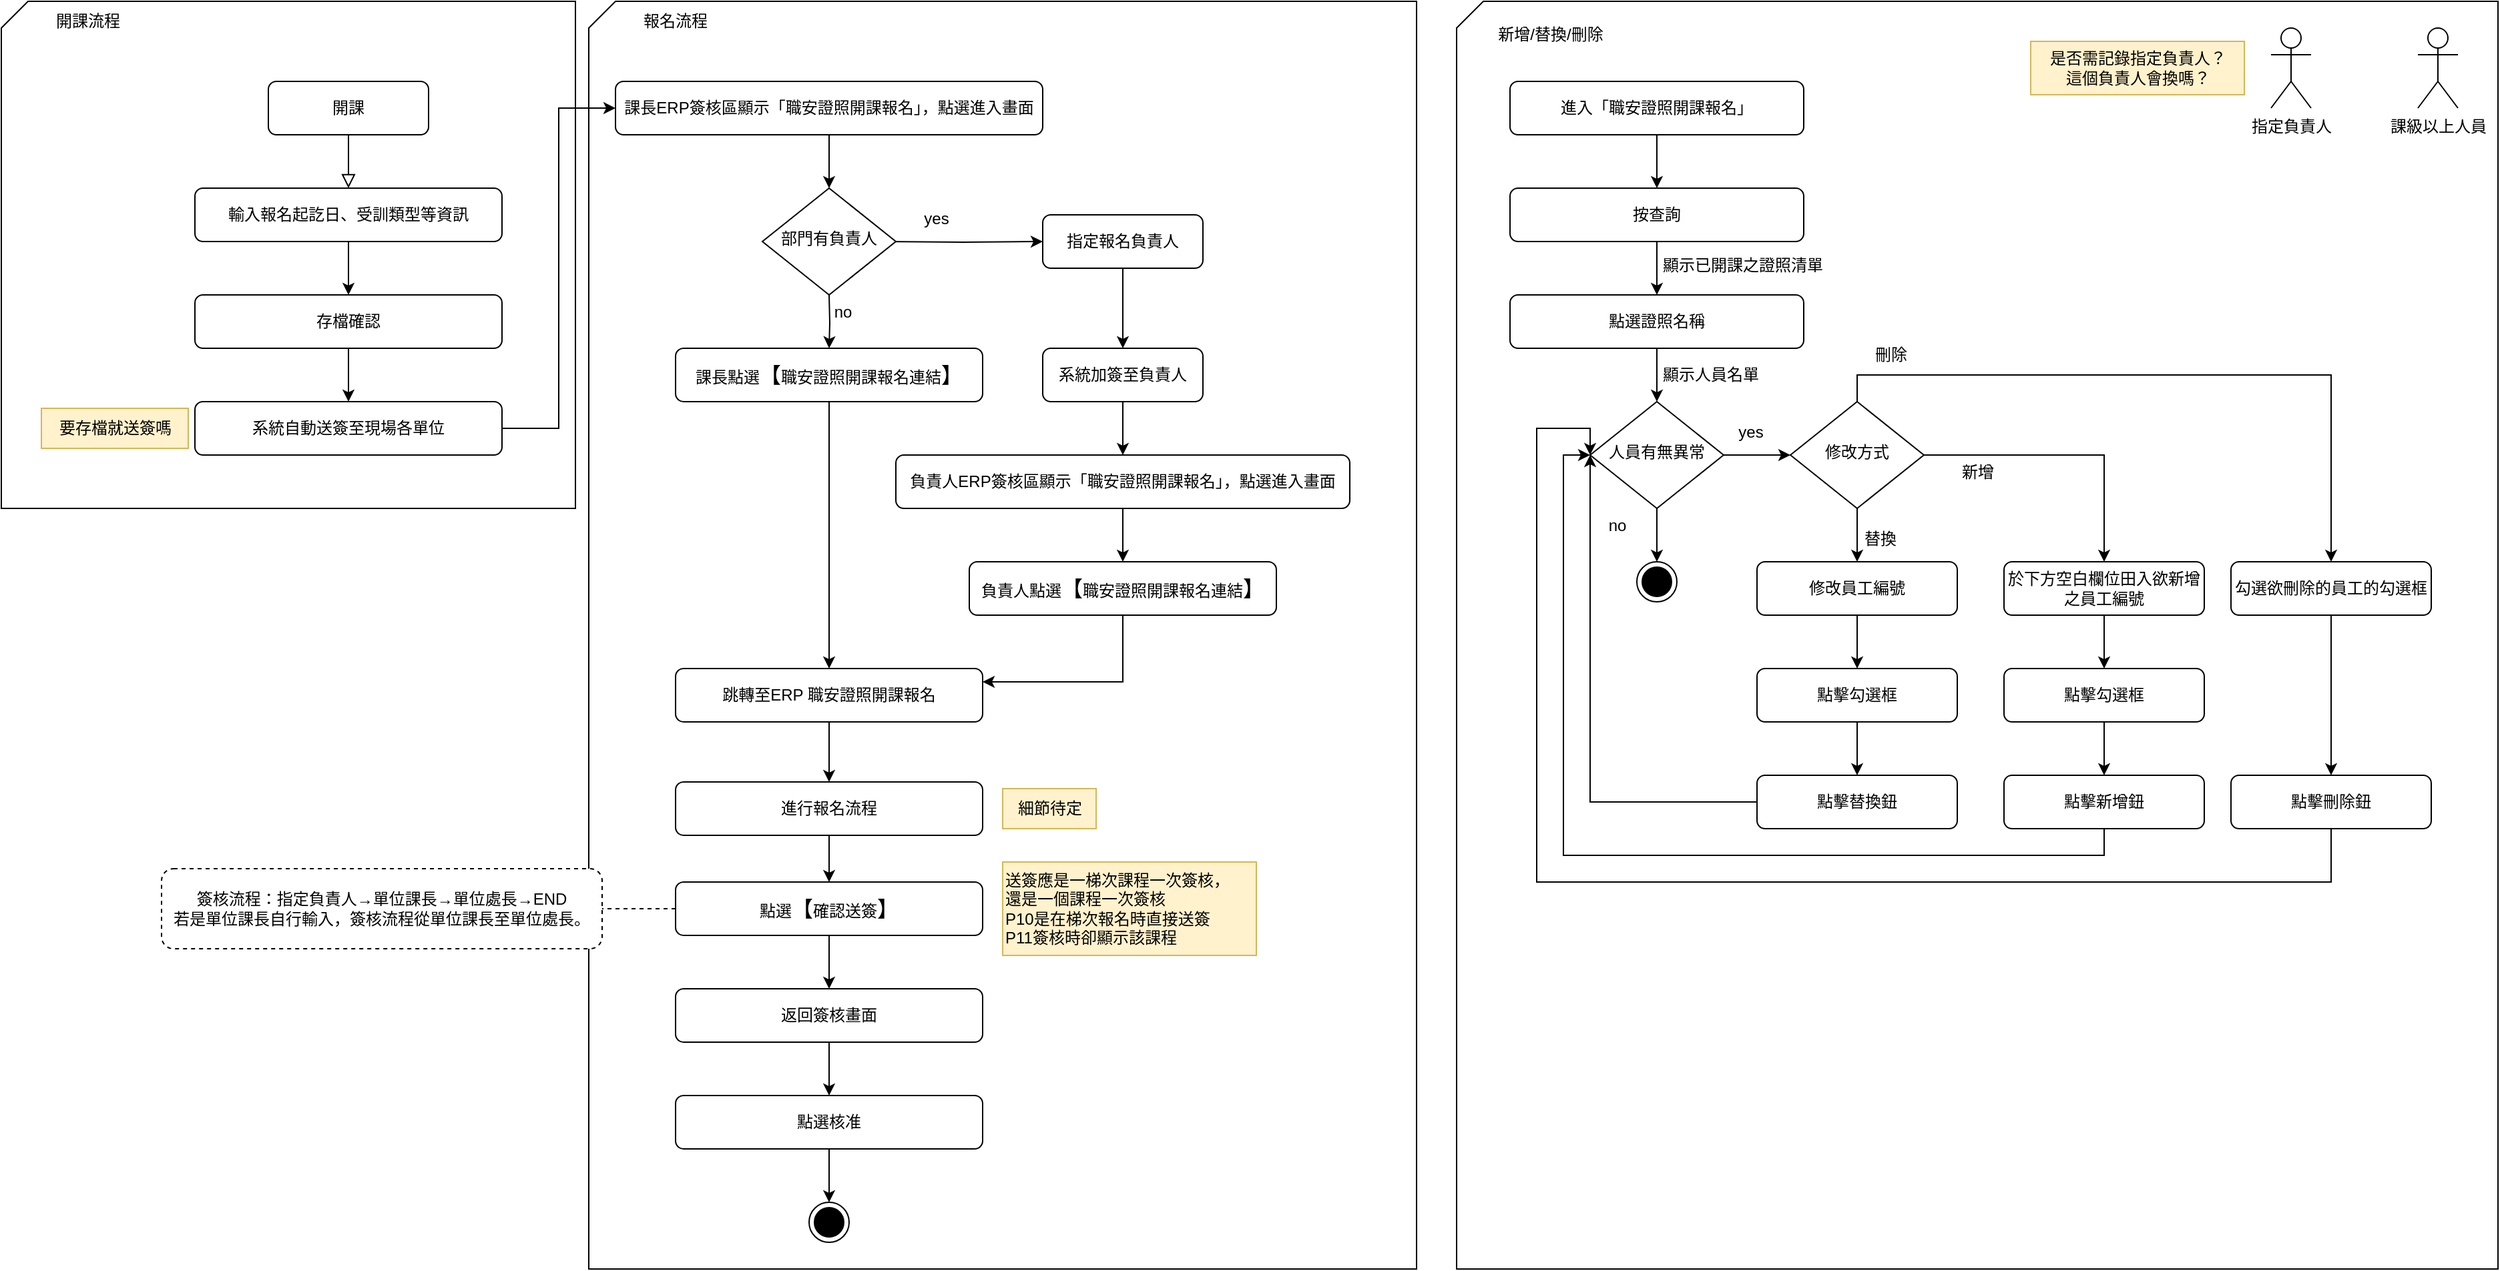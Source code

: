 <mxfile version="24.7.14">
  <diagram id="C5RBs43oDa-KdzZeNtuy" name="Page-1">
    <mxGraphModel dx="1146" dy="1896" grid="1" gridSize="10" guides="1" tooltips="1" connect="1" arrows="1" fold="1" page="1" pageScale="1" pageWidth="827" pageHeight="1169" math="0" shadow="0">
      <root>
        <mxCell id="WIyWlLk6GJQsqaUBKTNV-0" />
        <mxCell id="WIyWlLk6GJQsqaUBKTNV-1" parent="WIyWlLk6GJQsqaUBKTNV-0" />
        <mxCell id="QFxv0Di5CS341wBC3GDb-99" value="" style="verticalLabelPosition=bottom;verticalAlign=top;html=1;shape=card;whiteSpace=wrap;size=20;arcSize=12;" vertex="1" parent="WIyWlLk6GJQsqaUBKTNV-1">
          <mxGeometry x="1110" y="-20" width="780" height="950" as="geometry" />
        </mxCell>
        <mxCell id="QFxv0Di5CS341wBC3GDb-48" value="" style="verticalLabelPosition=bottom;verticalAlign=top;html=1;shape=card;whiteSpace=wrap;size=20;arcSize=12;" vertex="1" parent="WIyWlLk6GJQsqaUBKTNV-1">
          <mxGeometry x="460" y="-20" width="620" height="950" as="geometry" />
        </mxCell>
        <mxCell id="QFxv0Di5CS341wBC3GDb-46" value="" style="verticalLabelPosition=bottom;verticalAlign=top;html=1;shape=card;whiteSpace=wrap;size=20;arcSize=12;" vertex="1" parent="WIyWlLk6GJQsqaUBKTNV-1">
          <mxGeometry x="20" y="-20" width="430" height="380" as="geometry" />
        </mxCell>
        <mxCell id="WIyWlLk6GJQsqaUBKTNV-2" value="" style="rounded=0;html=1;jettySize=auto;orthogonalLoop=1;fontSize=11;endArrow=block;endFill=0;endSize=8;strokeWidth=1;shadow=0;labelBackgroundColor=none;edgeStyle=orthogonalEdgeStyle;" parent="WIyWlLk6GJQsqaUBKTNV-1" source="WIyWlLk6GJQsqaUBKTNV-3" target="WIyWlLk6GJQsqaUBKTNV-7" edge="1">
          <mxGeometry relative="1" as="geometry">
            <mxPoint x="220" y="160" as="targetPoint" />
          </mxGeometry>
        </mxCell>
        <mxCell id="WIyWlLk6GJQsqaUBKTNV-3" value="開課" style="rounded=1;whiteSpace=wrap;html=1;fontSize=12;glass=0;strokeWidth=1;shadow=0;" parent="WIyWlLk6GJQsqaUBKTNV-1" vertex="1">
          <mxGeometry x="220" y="40" width="120" height="40" as="geometry" />
        </mxCell>
        <mxCell id="QFxv0Di5CS341wBC3GDb-2" value="" style="edgeStyle=orthogonalEdgeStyle;rounded=0;orthogonalLoop=1;jettySize=auto;html=1;" edge="1" parent="WIyWlLk6GJQsqaUBKTNV-1" source="WIyWlLk6GJQsqaUBKTNV-7" target="QFxv0Di5CS341wBC3GDb-1">
          <mxGeometry relative="1" as="geometry" />
        </mxCell>
        <mxCell id="WIyWlLk6GJQsqaUBKTNV-7" value="輸入報名起訖日、受訓類型等資訊" style="rounded=1;whiteSpace=wrap;html=1;fontSize=12;glass=0;strokeWidth=1;shadow=0;" parent="WIyWlLk6GJQsqaUBKTNV-1" vertex="1">
          <mxGeometry x="165" y="120" width="230" height="40" as="geometry" />
        </mxCell>
        <mxCell id="QFxv0Di5CS341wBC3GDb-6" value="" style="edgeStyle=orthogonalEdgeStyle;rounded=0;orthogonalLoop=1;jettySize=auto;html=1;" edge="1" parent="WIyWlLk6GJQsqaUBKTNV-1" source="QFxv0Di5CS341wBC3GDb-1" target="QFxv0Di5CS341wBC3GDb-5">
          <mxGeometry relative="1" as="geometry" />
        </mxCell>
        <mxCell id="QFxv0Di5CS341wBC3GDb-1" value="存檔確認" style="rounded=1;whiteSpace=wrap;html=1;fontSize=12;glass=0;strokeWidth=1;shadow=0;" vertex="1" parent="WIyWlLk6GJQsqaUBKTNV-1">
          <mxGeometry x="165" y="200" width="230" height="40" as="geometry" />
        </mxCell>
        <mxCell id="QFxv0Di5CS341wBC3GDb-8" value="" style="edgeStyle=orthogonalEdgeStyle;rounded=0;orthogonalLoop=1;jettySize=auto;html=1;entryX=0;entryY=0.5;entryDx=0;entryDy=0;" edge="1" parent="WIyWlLk6GJQsqaUBKTNV-1" source="QFxv0Di5CS341wBC3GDb-5" target="QFxv0Di5CS341wBC3GDb-9">
          <mxGeometry relative="1" as="geometry">
            <mxPoint x="280" y="360" as="targetPoint" />
          </mxGeometry>
        </mxCell>
        <mxCell id="QFxv0Di5CS341wBC3GDb-5" value="系統自動送簽至現場各單位" style="rounded=1;whiteSpace=wrap;html=1;fontSize=12;glass=0;strokeWidth=1;shadow=0;" vertex="1" parent="WIyWlLk6GJQsqaUBKTNV-1">
          <mxGeometry x="165" y="280" width="230" height="40" as="geometry" />
        </mxCell>
        <mxCell id="QFxv0Di5CS341wBC3GDb-13" value="" style="edgeStyle=orthogonalEdgeStyle;rounded=0;orthogonalLoop=1;jettySize=auto;html=1;" edge="1" parent="WIyWlLk6GJQsqaUBKTNV-1" source="QFxv0Di5CS341wBC3GDb-9">
          <mxGeometry relative="1" as="geometry">
            <mxPoint x="640" y="120" as="targetPoint" />
          </mxGeometry>
        </mxCell>
        <mxCell id="QFxv0Di5CS341wBC3GDb-9" value="課長ERP簽核區顯示「職安證照開課報名」，點選進入畫面" style="rounded=1;whiteSpace=wrap;html=1;fontSize=12;glass=0;strokeWidth=1;shadow=0;" vertex="1" parent="WIyWlLk6GJQsqaUBKTNV-1">
          <mxGeometry x="480" y="40" width="320" height="40" as="geometry" />
        </mxCell>
        <mxCell id="QFxv0Di5CS341wBC3GDb-15" value="" style="edgeStyle=orthogonalEdgeStyle;rounded=0;orthogonalLoop=1;jettySize=auto;html=1;" edge="1" parent="WIyWlLk6GJQsqaUBKTNV-1" target="QFxv0Di5CS341wBC3GDb-14">
          <mxGeometry relative="1" as="geometry">
            <mxPoint x="680" y="160" as="sourcePoint" />
          </mxGeometry>
        </mxCell>
        <mxCell id="QFxv0Di5CS341wBC3GDb-17" value="" style="edgeStyle=orthogonalEdgeStyle;rounded=0;orthogonalLoop=1;jettySize=auto;html=1;" edge="1" parent="WIyWlLk6GJQsqaUBKTNV-1" target="QFxv0Di5CS341wBC3GDb-16">
          <mxGeometry relative="1" as="geometry">
            <mxPoint x="640" y="200" as="sourcePoint" />
          </mxGeometry>
        </mxCell>
        <mxCell id="QFxv0Di5CS341wBC3GDb-22" value="" style="edgeStyle=orthogonalEdgeStyle;rounded=0;orthogonalLoop=1;jettySize=auto;html=1;" edge="1" parent="WIyWlLk6GJQsqaUBKTNV-1" source="QFxv0Di5CS341wBC3GDb-14" target="QFxv0Di5CS341wBC3GDb-21">
          <mxGeometry relative="1" as="geometry" />
        </mxCell>
        <mxCell id="QFxv0Di5CS341wBC3GDb-14" value="指定報名負責人" style="whiteSpace=wrap;html=1;rounded=1;glass=0;strokeWidth=1;shadow=0;" vertex="1" parent="WIyWlLk6GJQsqaUBKTNV-1">
          <mxGeometry x="800" y="140" width="120" height="40" as="geometry" />
        </mxCell>
        <mxCell id="QFxv0Di5CS341wBC3GDb-26" value="" style="edgeStyle=orthogonalEdgeStyle;rounded=0;orthogonalLoop=1;jettySize=auto;html=1;" edge="1" parent="WIyWlLk6GJQsqaUBKTNV-1" source="QFxv0Di5CS341wBC3GDb-16" target="QFxv0Di5CS341wBC3GDb-25">
          <mxGeometry relative="1" as="geometry" />
        </mxCell>
        <mxCell id="QFxv0Di5CS341wBC3GDb-16" value="課長點選&lt;span style=&quot;font-size:12.0pt;mso-bidi-font-size:11.0pt;&lt;br/&gt;font-family:&amp;quot;新細明體&amp;quot;,serif;mso-ascii-font-family:Calibri;mso-ascii-theme-font:&lt;br/&gt;minor-latin;mso-fareast-theme-font:minor-fareast;mso-hansi-font-family:Calibri;&lt;br/&gt;mso-hansi-theme-font:minor-latin;mso-bidi-font-family:&amp;quot;Times New Roman&amp;quot;;&lt;br/&gt;mso-bidi-theme-font:minor-bidi;mso-ansi-language:EN-US;mso-fareast-language:&lt;br/&gt;ZH-TW;mso-bidi-language:AR-SA&quot;&gt;【&lt;/span&gt;&lt;span style=&quot;background-color: initial;&quot;&gt;職安證照開課報名連結&lt;/span&gt;&lt;span style=&quot;font-size:12.0pt;mso-bidi-font-size:11.0pt;&lt;br/&gt;font-family:&amp;quot;新細明體&amp;quot;,serif;mso-ascii-font-family:Calibri;mso-ascii-theme-font:&lt;br/&gt;minor-latin;mso-fareast-theme-font:minor-fareast;mso-hansi-font-family:Calibri;&lt;br/&gt;mso-hansi-theme-font:minor-latin;mso-bidi-font-family:&amp;quot;Times New Roman&amp;quot;;&lt;br/&gt;mso-bidi-theme-font:minor-bidi;mso-ansi-language:EN-US;mso-fareast-language:&lt;br/&gt;ZH-TW;mso-bidi-language:AR-SA&quot;&gt;】&lt;/span&gt;" style="whiteSpace=wrap;html=1;rounded=1;glass=0;strokeWidth=1;shadow=0;" vertex="1" parent="WIyWlLk6GJQsqaUBKTNV-1">
          <mxGeometry x="525" y="240" width="230" height="40" as="geometry" />
        </mxCell>
        <mxCell id="QFxv0Di5CS341wBC3GDb-18" value="部門有負責人" style="rhombus;whiteSpace=wrap;html=1;shadow=0;fontFamily=Helvetica;fontSize=12;align=center;strokeWidth=1;spacing=6;spacingTop=-4;" vertex="1" parent="WIyWlLk6GJQsqaUBKTNV-1">
          <mxGeometry x="590" y="120" width="100" height="80" as="geometry" />
        </mxCell>
        <mxCell id="QFxv0Di5CS341wBC3GDb-19" value="yes" style="text;html=1;align=center;verticalAlign=middle;resizable=0;points=[];autosize=1;strokeColor=none;fillColor=none;" vertex="1" parent="WIyWlLk6GJQsqaUBKTNV-1">
          <mxGeometry x="700" y="128" width="40" height="30" as="geometry" />
        </mxCell>
        <mxCell id="QFxv0Di5CS341wBC3GDb-20" value="no" style="text;html=1;align=center;verticalAlign=middle;resizable=0;points=[];autosize=1;strokeColor=none;fillColor=none;" vertex="1" parent="WIyWlLk6GJQsqaUBKTNV-1">
          <mxGeometry x="630" y="198" width="40" height="30" as="geometry" />
        </mxCell>
        <mxCell id="QFxv0Di5CS341wBC3GDb-24" value="" style="edgeStyle=orthogonalEdgeStyle;rounded=0;orthogonalLoop=1;jettySize=auto;html=1;" edge="1" parent="WIyWlLk6GJQsqaUBKTNV-1" source="QFxv0Di5CS341wBC3GDb-21" target="QFxv0Di5CS341wBC3GDb-23">
          <mxGeometry relative="1" as="geometry" />
        </mxCell>
        <mxCell id="QFxv0Di5CS341wBC3GDb-21" value="系統加簽至負責人" style="whiteSpace=wrap;html=1;rounded=1;glass=0;strokeWidth=1;shadow=0;" vertex="1" parent="WIyWlLk6GJQsqaUBKTNV-1">
          <mxGeometry x="800" y="240" width="120" height="40" as="geometry" />
        </mxCell>
        <mxCell id="QFxv0Di5CS341wBC3GDb-28" style="edgeStyle=orthogonalEdgeStyle;rounded=0;orthogonalLoop=1;jettySize=auto;html=1;entryX=0.5;entryY=0;entryDx=0;entryDy=0;" edge="1" parent="WIyWlLk6GJQsqaUBKTNV-1" source="QFxv0Di5CS341wBC3GDb-23" target="QFxv0Di5CS341wBC3GDb-27">
          <mxGeometry relative="1" as="geometry" />
        </mxCell>
        <mxCell id="QFxv0Di5CS341wBC3GDb-23" value="負責人ERP簽核區顯示「職安證照開課報名」，點選進入畫面" style="whiteSpace=wrap;html=1;rounded=1;glass=0;strokeWidth=1;shadow=0;" vertex="1" parent="WIyWlLk6GJQsqaUBKTNV-1">
          <mxGeometry x="690" y="320" width="340" height="40" as="geometry" />
        </mxCell>
        <mxCell id="QFxv0Di5CS341wBC3GDb-32" value="" style="edgeStyle=orthogonalEdgeStyle;rounded=0;orthogonalLoop=1;jettySize=auto;html=1;" edge="1" parent="WIyWlLk6GJQsqaUBKTNV-1" source="QFxv0Di5CS341wBC3GDb-25" target="QFxv0Di5CS341wBC3GDb-31">
          <mxGeometry relative="1" as="geometry" />
        </mxCell>
        <mxCell id="QFxv0Di5CS341wBC3GDb-25" value="跳轉至ERP 職安證照開課報名" style="whiteSpace=wrap;html=1;rounded=1;glass=0;strokeWidth=1;shadow=0;" vertex="1" parent="WIyWlLk6GJQsqaUBKTNV-1">
          <mxGeometry x="525" y="480" width="230" height="40" as="geometry" />
        </mxCell>
        <mxCell id="QFxv0Di5CS341wBC3GDb-30" value="" style="edgeStyle=orthogonalEdgeStyle;rounded=0;orthogonalLoop=1;jettySize=auto;html=1;entryX=1;entryY=0.25;entryDx=0;entryDy=0;" edge="1" parent="WIyWlLk6GJQsqaUBKTNV-1" source="QFxv0Di5CS341wBC3GDb-27" target="QFxv0Di5CS341wBC3GDb-25">
          <mxGeometry relative="1" as="geometry">
            <mxPoint x="860" y="480" as="targetPoint" />
          </mxGeometry>
        </mxCell>
        <mxCell id="QFxv0Di5CS341wBC3GDb-27" value="負責人點選&lt;span style=&quot;font-size:12.0pt;mso-bidi-font-size:11.0pt;&lt;br/&gt;font-family:&amp;quot;新細明體&amp;quot;,serif;mso-ascii-font-family:Calibri;mso-ascii-theme-font:&lt;br/&gt;minor-latin;mso-fareast-theme-font:minor-fareast;mso-hansi-font-family:Calibri;&lt;br/&gt;mso-hansi-theme-font:minor-latin;mso-bidi-font-family:&amp;quot;Times New Roman&amp;quot;;&lt;br/&gt;mso-bidi-theme-font:minor-bidi;mso-ansi-language:EN-US;mso-fareast-language:&lt;br/&gt;ZH-TW;mso-bidi-language:AR-SA&quot;&gt;【&lt;/span&gt;&lt;span style=&quot;background-color: initial;&quot;&gt;職安證照開課報名連結&lt;/span&gt;&lt;span style=&quot;font-size:12.0pt;mso-bidi-font-size:11.0pt;&lt;br/&gt;font-family:&amp;quot;新細明體&amp;quot;,serif;mso-ascii-font-family:Calibri;mso-ascii-theme-font:&lt;br/&gt;minor-latin;mso-fareast-theme-font:minor-fareast;mso-hansi-font-family:Calibri;&lt;br/&gt;mso-hansi-theme-font:minor-latin;mso-bidi-font-family:&amp;quot;Times New Roman&amp;quot;;&lt;br/&gt;mso-bidi-theme-font:minor-bidi;mso-ansi-language:EN-US;mso-fareast-language:&lt;br/&gt;ZH-TW;mso-bidi-language:AR-SA&quot;&gt;】&lt;/span&gt;" style="whiteSpace=wrap;html=1;rounded=1;glass=0;strokeWidth=1;shadow=0;" vertex="1" parent="WIyWlLk6GJQsqaUBKTNV-1">
          <mxGeometry x="745" y="400" width="230" height="40" as="geometry" />
        </mxCell>
        <mxCell id="QFxv0Di5CS341wBC3GDb-35" value="" style="edgeStyle=orthogonalEdgeStyle;rounded=0;orthogonalLoop=1;jettySize=auto;html=1;" edge="1" parent="WIyWlLk6GJQsqaUBKTNV-1" source="QFxv0Di5CS341wBC3GDb-31" target="QFxv0Di5CS341wBC3GDb-34">
          <mxGeometry relative="1" as="geometry" />
        </mxCell>
        <mxCell id="QFxv0Di5CS341wBC3GDb-31" value="進行報名流程" style="whiteSpace=wrap;html=1;rounded=1;glass=0;strokeWidth=1;shadow=0;" vertex="1" parent="WIyWlLk6GJQsqaUBKTNV-1">
          <mxGeometry x="525" y="565" width="230" height="40" as="geometry" />
        </mxCell>
        <mxCell id="QFxv0Di5CS341wBC3GDb-33" value="細節待定" style="text;html=1;align=center;verticalAlign=middle;resizable=0;points=[];autosize=1;strokeColor=#d6b656;fillColor=#fff2cc;" vertex="1" parent="WIyWlLk6GJQsqaUBKTNV-1">
          <mxGeometry x="770" y="570" width="70" height="30" as="geometry" />
        </mxCell>
        <mxCell id="QFxv0Di5CS341wBC3GDb-38" value="" style="edgeStyle=orthogonalEdgeStyle;rounded=0;orthogonalLoop=1;jettySize=auto;html=1;" edge="1" parent="WIyWlLk6GJQsqaUBKTNV-1" source="QFxv0Di5CS341wBC3GDb-34" target="QFxv0Di5CS341wBC3GDb-37">
          <mxGeometry relative="1" as="geometry" />
        </mxCell>
        <mxCell id="QFxv0Di5CS341wBC3GDb-40" value="" style="edgeStyle=orthogonalEdgeStyle;rounded=0;orthogonalLoop=1;jettySize=auto;html=1;dashed=1;endArrow=none;endFill=0;" edge="1" parent="WIyWlLk6GJQsqaUBKTNV-1" source="QFxv0Di5CS341wBC3GDb-34" target="QFxv0Di5CS341wBC3GDb-39">
          <mxGeometry relative="1" as="geometry" />
        </mxCell>
        <mxCell id="QFxv0Di5CS341wBC3GDb-34" value="點選&lt;span style=&quot;font-size: 12pt;&quot;&gt;【&lt;/span&gt;確認送簽&lt;span style=&quot;font-size: 12pt;&quot;&gt;】&lt;/span&gt;" style="whiteSpace=wrap;html=1;rounded=1;glass=0;strokeWidth=1;shadow=0;" vertex="1" parent="WIyWlLk6GJQsqaUBKTNV-1">
          <mxGeometry x="525" y="640" width="230" height="40" as="geometry" />
        </mxCell>
        <mxCell id="QFxv0Di5CS341wBC3GDb-36" value="送簽應是一梯次課程一次簽核，&lt;div&gt;還是一個課程一次簽核&lt;/div&gt;&lt;div&gt;P10是在梯次報名時直接送簽&lt;/div&gt;&lt;div&gt;P11簽核時卻顯示該課程&lt;/div&gt;" style="text;html=1;align=left;verticalAlign=middle;resizable=0;points=[];autosize=1;strokeColor=#d6b656;fillColor=#fff2cc;" vertex="1" parent="WIyWlLk6GJQsqaUBKTNV-1">
          <mxGeometry x="770" y="625" width="190" height="70" as="geometry" />
        </mxCell>
        <mxCell id="QFxv0Di5CS341wBC3GDb-42" value="" style="edgeStyle=orthogonalEdgeStyle;rounded=0;orthogonalLoop=1;jettySize=auto;html=1;" edge="1" parent="WIyWlLk6GJQsqaUBKTNV-1" source="QFxv0Di5CS341wBC3GDb-37" target="QFxv0Di5CS341wBC3GDb-41">
          <mxGeometry relative="1" as="geometry" />
        </mxCell>
        <mxCell id="QFxv0Di5CS341wBC3GDb-37" value="返回簽核畫面" style="whiteSpace=wrap;html=1;rounded=1;glass=0;strokeWidth=1;shadow=0;" vertex="1" parent="WIyWlLk6GJQsqaUBKTNV-1">
          <mxGeometry x="525" y="720" width="230" height="40" as="geometry" />
        </mxCell>
        <mxCell id="QFxv0Di5CS341wBC3GDb-39" value="&lt;div&gt;簽核流程：指定負責人→單位課長→單位處長→END&lt;/div&gt;&lt;div&gt;若是單位課長自行輸入，簽核流程從單位課長至單位處長。&lt;/div&gt;" style="whiteSpace=wrap;html=1;rounded=1;glass=0;strokeWidth=1;shadow=0;dashed=1;" vertex="1" parent="WIyWlLk6GJQsqaUBKTNV-1">
          <mxGeometry x="140" y="630" width="330" height="60" as="geometry" />
        </mxCell>
        <mxCell id="QFxv0Di5CS341wBC3GDb-44" style="edgeStyle=orthogonalEdgeStyle;rounded=0;orthogonalLoop=1;jettySize=auto;html=1;" edge="1" parent="WIyWlLk6GJQsqaUBKTNV-1" source="QFxv0Di5CS341wBC3GDb-41" target="QFxv0Di5CS341wBC3GDb-43">
          <mxGeometry relative="1" as="geometry" />
        </mxCell>
        <mxCell id="QFxv0Di5CS341wBC3GDb-41" value="點選核准" style="whiteSpace=wrap;html=1;rounded=1;glass=0;strokeWidth=1;shadow=0;" vertex="1" parent="WIyWlLk6GJQsqaUBKTNV-1">
          <mxGeometry x="525" y="800" width="230" height="40" as="geometry" />
        </mxCell>
        <mxCell id="QFxv0Di5CS341wBC3GDb-43" value="" style="ellipse;html=1;shape=endState;fillColor=strokeColor;" vertex="1" parent="WIyWlLk6GJQsqaUBKTNV-1">
          <mxGeometry x="625" y="880" width="30" height="30" as="geometry" />
        </mxCell>
        <mxCell id="QFxv0Di5CS341wBC3GDb-47" value="開課流程" style="text;html=1;align=center;verticalAlign=middle;whiteSpace=wrap;rounded=0;" vertex="1" parent="WIyWlLk6GJQsqaUBKTNV-1">
          <mxGeometry x="40" y="-20" width="90" height="30" as="geometry" />
        </mxCell>
        <mxCell id="QFxv0Di5CS341wBC3GDb-49" value="報名流程" style="text;html=1;align=center;verticalAlign=middle;whiteSpace=wrap;rounded=0;" vertex="1" parent="WIyWlLk6GJQsqaUBKTNV-1">
          <mxGeometry x="480" y="-20" width="90" height="30" as="geometry" />
        </mxCell>
        <mxCell id="QFxv0Di5CS341wBC3GDb-51" value="要存檔就送簽嗎" style="text;html=1;align=center;verticalAlign=middle;resizable=0;points=[];autosize=1;strokeColor=#d6b656;fillColor=#fff2cc;" vertex="1" parent="WIyWlLk6GJQsqaUBKTNV-1">
          <mxGeometry x="50" y="285" width="110" height="30" as="geometry" />
        </mxCell>
        <mxCell id="QFxv0Di5CS341wBC3GDb-52" value="新增/替換/刪除" style="text;html=1;align=center;verticalAlign=middle;resizable=0;points=[];autosize=1;strokeColor=none;fillColor=none;" vertex="1" parent="WIyWlLk6GJQsqaUBKTNV-1">
          <mxGeometry x="1130" y="-10" width="100" height="30" as="geometry" />
        </mxCell>
        <mxCell id="QFxv0Di5CS341wBC3GDb-58" value="" style="edgeStyle=orthogonalEdgeStyle;rounded=0;orthogonalLoop=1;jettySize=auto;html=1;" edge="1" parent="WIyWlLk6GJQsqaUBKTNV-1" source="QFxv0Di5CS341wBC3GDb-54" target="QFxv0Di5CS341wBC3GDb-57">
          <mxGeometry relative="1" as="geometry" />
        </mxCell>
        <mxCell id="QFxv0Di5CS341wBC3GDb-54" value="進入「職安證照開課報名」" style="rounded=1;whiteSpace=wrap;html=1;fontSize=12;glass=0;strokeWidth=1;shadow=0;" vertex="1" parent="WIyWlLk6GJQsqaUBKTNV-1">
          <mxGeometry x="1150" y="40" width="220" height="40" as="geometry" />
        </mxCell>
        <mxCell id="QFxv0Di5CS341wBC3GDb-55" value="指定負責人" style="shape=umlActor;verticalLabelPosition=bottom;verticalAlign=top;html=1;outlineConnect=0;" vertex="1" parent="WIyWlLk6GJQsqaUBKTNV-1">
          <mxGeometry x="1720" width="30" height="60" as="geometry" />
        </mxCell>
        <mxCell id="QFxv0Di5CS341wBC3GDb-56" value="課級以上人員" style="shape=umlActor;verticalLabelPosition=bottom;verticalAlign=top;html=1;outlineConnect=0;" vertex="1" parent="WIyWlLk6GJQsqaUBKTNV-1">
          <mxGeometry x="1830" width="30" height="60" as="geometry" />
        </mxCell>
        <mxCell id="QFxv0Di5CS341wBC3GDb-60" value="" style="edgeStyle=orthogonalEdgeStyle;rounded=0;orthogonalLoop=1;jettySize=auto;html=1;" edge="1" parent="WIyWlLk6GJQsqaUBKTNV-1" source="QFxv0Di5CS341wBC3GDb-57" target="QFxv0Di5CS341wBC3GDb-59">
          <mxGeometry relative="1" as="geometry" />
        </mxCell>
        <mxCell id="QFxv0Di5CS341wBC3GDb-57" value="按查詢" style="rounded=1;whiteSpace=wrap;html=1;fontSize=12;glass=0;strokeWidth=1;shadow=0;" vertex="1" parent="WIyWlLk6GJQsqaUBKTNV-1">
          <mxGeometry x="1150" y="120" width="220" height="40" as="geometry" />
        </mxCell>
        <mxCell id="QFxv0Di5CS341wBC3GDb-62" style="edgeStyle=orthogonalEdgeStyle;rounded=0;orthogonalLoop=1;jettySize=auto;html=1;entryX=0.5;entryY=0;entryDx=0;entryDy=0;" edge="1" parent="WIyWlLk6GJQsqaUBKTNV-1" source="QFxv0Di5CS341wBC3GDb-59" target="QFxv0Di5CS341wBC3GDb-61">
          <mxGeometry relative="1" as="geometry" />
        </mxCell>
        <mxCell id="QFxv0Di5CS341wBC3GDb-59" value="點選證照名稱" style="rounded=1;whiteSpace=wrap;html=1;fontSize=12;glass=0;strokeWidth=1;shadow=0;" vertex="1" parent="WIyWlLk6GJQsqaUBKTNV-1">
          <mxGeometry x="1150" y="200" width="220" height="40" as="geometry" />
        </mxCell>
        <mxCell id="QFxv0Di5CS341wBC3GDb-66" style="edgeStyle=orthogonalEdgeStyle;rounded=0;orthogonalLoop=1;jettySize=auto;html=1;entryX=0.5;entryY=0;entryDx=0;entryDy=0;" edge="1" parent="WIyWlLk6GJQsqaUBKTNV-1" source="QFxv0Di5CS341wBC3GDb-61" target="QFxv0Di5CS341wBC3GDb-65">
          <mxGeometry relative="1" as="geometry" />
        </mxCell>
        <mxCell id="QFxv0Di5CS341wBC3GDb-68" style="edgeStyle=orthogonalEdgeStyle;rounded=0;orthogonalLoop=1;jettySize=auto;html=1;entryX=0;entryY=0.5;entryDx=0;entryDy=0;" edge="1" parent="WIyWlLk6GJQsqaUBKTNV-1" source="QFxv0Di5CS341wBC3GDb-61">
          <mxGeometry relative="1" as="geometry">
            <mxPoint x="1360" y="320" as="targetPoint" />
          </mxGeometry>
        </mxCell>
        <mxCell id="QFxv0Di5CS341wBC3GDb-61" value="人員有無異常" style="rhombus;whiteSpace=wrap;html=1;shadow=0;fontFamily=Helvetica;fontSize=12;align=center;strokeWidth=1;spacing=6;spacingTop=-4;" vertex="1" parent="WIyWlLk6GJQsqaUBKTNV-1">
          <mxGeometry x="1210" y="280" width="100" height="80" as="geometry" />
        </mxCell>
        <mxCell id="QFxv0Di5CS341wBC3GDb-65" value="" style="ellipse;html=1;shape=endState;fillColor=strokeColor;" vertex="1" parent="WIyWlLk6GJQsqaUBKTNV-1">
          <mxGeometry x="1245" y="400" width="30" height="30" as="geometry" />
        </mxCell>
        <mxCell id="QFxv0Di5CS341wBC3GDb-67" value="no" style="text;html=1;align=center;verticalAlign=middle;resizable=0;points=[];autosize=1;strokeColor=none;fillColor=none;" vertex="1" parent="WIyWlLk6GJQsqaUBKTNV-1">
          <mxGeometry x="1210" y="358" width="40" height="30" as="geometry" />
        </mxCell>
        <mxCell id="QFxv0Di5CS341wBC3GDb-69" value="yes" style="text;html=1;align=center;verticalAlign=middle;resizable=0;points=[];autosize=1;strokeColor=none;fillColor=none;" vertex="1" parent="WIyWlLk6GJQsqaUBKTNV-1">
          <mxGeometry x="1310" y="288" width="40" height="30" as="geometry" />
        </mxCell>
        <mxCell id="QFxv0Di5CS341wBC3GDb-71" value="顯示人員名單" style="text;html=1;align=center;verticalAlign=middle;resizable=0;points=[];autosize=1;strokeColor=none;fillColor=none;" vertex="1" parent="WIyWlLk6GJQsqaUBKTNV-1">
          <mxGeometry x="1250" y="245" width="100" height="30" as="geometry" />
        </mxCell>
        <mxCell id="QFxv0Di5CS341wBC3GDb-72" value="顯示已開課之證照清單" style="text;html=1;align=center;verticalAlign=middle;resizable=0;points=[];autosize=1;strokeColor=none;fillColor=none;" vertex="1" parent="WIyWlLk6GJQsqaUBKTNV-1">
          <mxGeometry x="1254" y="163" width="140" height="30" as="geometry" />
        </mxCell>
        <mxCell id="QFxv0Di5CS341wBC3GDb-82" style="edgeStyle=orthogonalEdgeStyle;rounded=0;orthogonalLoop=1;jettySize=auto;html=1;entryX=0.5;entryY=0;entryDx=0;entryDy=0;" edge="1" parent="WIyWlLk6GJQsqaUBKTNV-1" source="QFxv0Di5CS341wBC3GDb-75" target="QFxv0Di5CS341wBC3GDb-76">
          <mxGeometry relative="1" as="geometry" />
        </mxCell>
        <mxCell id="QFxv0Di5CS341wBC3GDb-87" style="edgeStyle=orthogonalEdgeStyle;rounded=0;orthogonalLoop=1;jettySize=auto;html=1;entryX=0.5;entryY=0;entryDx=0;entryDy=0;" edge="1" parent="WIyWlLk6GJQsqaUBKTNV-1" source="QFxv0Di5CS341wBC3GDb-75" target="QFxv0Di5CS341wBC3GDb-84">
          <mxGeometry relative="1" as="geometry" />
        </mxCell>
        <mxCell id="QFxv0Di5CS341wBC3GDb-90" style="edgeStyle=orthogonalEdgeStyle;rounded=0;orthogonalLoop=1;jettySize=auto;html=1;entryX=0.5;entryY=0;entryDx=0;entryDy=0;" edge="1" parent="WIyWlLk6GJQsqaUBKTNV-1" source="QFxv0Di5CS341wBC3GDb-75" target="QFxv0Di5CS341wBC3GDb-89">
          <mxGeometry relative="1" as="geometry">
            <Array as="points">
              <mxPoint x="1410" y="260" />
              <mxPoint x="1765" y="260" />
            </Array>
          </mxGeometry>
        </mxCell>
        <mxCell id="QFxv0Di5CS341wBC3GDb-75" value="修改方式" style="rhombus;whiteSpace=wrap;html=1;shadow=0;fontFamily=Helvetica;fontSize=12;align=center;strokeWidth=1;spacing=6;spacingTop=-4;" vertex="1" parent="WIyWlLk6GJQsqaUBKTNV-1">
          <mxGeometry x="1360" y="280" width="100" height="80" as="geometry" />
        </mxCell>
        <mxCell id="QFxv0Di5CS341wBC3GDb-78" value="" style="edgeStyle=orthogonalEdgeStyle;rounded=0;orthogonalLoop=1;jettySize=auto;html=1;" edge="1" parent="WIyWlLk6GJQsqaUBKTNV-1" source="QFxv0Di5CS341wBC3GDb-76" target="QFxv0Di5CS341wBC3GDb-77">
          <mxGeometry relative="1" as="geometry" />
        </mxCell>
        <mxCell id="QFxv0Di5CS341wBC3GDb-76" value="修改員工編號" style="rounded=1;whiteSpace=wrap;html=1;fontSize=12;glass=0;strokeWidth=1;shadow=0;" vertex="1" parent="WIyWlLk6GJQsqaUBKTNV-1">
          <mxGeometry x="1335" y="400" width="150" height="40" as="geometry" />
        </mxCell>
        <mxCell id="QFxv0Di5CS341wBC3GDb-80" value="" style="edgeStyle=orthogonalEdgeStyle;rounded=0;orthogonalLoop=1;jettySize=auto;html=1;" edge="1" parent="WIyWlLk6GJQsqaUBKTNV-1" source="QFxv0Di5CS341wBC3GDb-77" target="QFxv0Di5CS341wBC3GDb-79">
          <mxGeometry relative="1" as="geometry" />
        </mxCell>
        <mxCell id="QFxv0Di5CS341wBC3GDb-77" value="點擊勾選框" style="rounded=1;whiteSpace=wrap;html=1;fontSize=12;glass=0;strokeWidth=1;shadow=0;" vertex="1" parent="WIyWlLk6GJQsqaUBKTNV-1">
          <mxGeometry x="1335" y="480" width="150" height="40" as="geometry" />
        </mxCell>
        <mxCell id="QFxv0Di5CS341wBC3GDb-81" style="edgeStyle=orthogonalEdgeStyle;rounded=0;orthogonalLoop=1;jettySize=auto;html=1;entryX=0;entryY=0.5;entryDx=0;entryDy=0;" edge="1" parent="WIyWlLk6GJQsqaUBKTNV-1" source="QFxv0Di5CS341wBC3GDb-79" target="QFxv0Di5CS341wBC3GDb-61">
          <mxGeometry relative="1" as="geometry">
            <Array as="points">
              <mxPoint x="1210" y="580" />
            </Array>
          </mxGeometry>
        </mxCell>
        <mxCell id="QFxv0Di5CS341wBC3GDb-79" value="點擊替換鈕" style="rounded=1;whiteSpace=wrap;html=1;fontSize=12;glass=0;strokeWidth=1;shadow=0;" vertex="1" parent="WIyWlLk6GJQsqaUBKTNV-1">
          <mxGeometry x="1335" y="560" width="150" height="40" as="geometry" />
        </mxCell>
        <mxCell id="QFxv0Di5CS341wBC3GDb-83" value="替換" style="text;html=1;align=center;verticalAlign=middle;resizable=0;points=[];autosize=1;strokeColor=none;fillColor=none;" vertex="1" parent="WIyWlLk6GJQsqaUBKTNV-1">
          <mxGeometry x="1402" y="368" width="50" height="30" as="geometry" />
        </mxCell>
        <mxCell id="QFxv0Di5CS341wBC3GDb-86" value="" style="edgeStyle=orthogonalEdgeStyle;rounded=0;orthogonalLoop=1;jettySize=auto;html=1;exitX=0.5;exitY=1;exitDx=0;exitDy=0;" edge="1" parent="WIyWlLk6GJQsqaUBKTNV-1" source="QFxv0Di5CS341wBC3GDb-84" target="QFxv0Di5CS341wBC3GDb-93">
          <mxGeometry relative="1" as="geometry">
            <mxPoint x="1595" y="400" as="targetPoint" />
          </mxGeometry>
        </mxCell>
        <mxCell id="QFxv0Di5CS341wBC3GDb-84" value="於下方空白欄位田入欲新增之員工編號" style="rounded=1;whiteSpace=wrap;html=1;fontSize=12;glass=0;strokeWidth=1;shadow=0;" vertex="1" parent="WIyWlLk6GJQsqaUBKTNV-1">
          <mxGeometry x="1520" y="400" width="150" height="40" as="geometry" />
        </mxCell>
        <mxCell id="QFxv0Di5CS341wBC3GDb-88" value="新增" style="text;html=1;align=center;verticalAlign=middle;resizable=0;points=[];autosize=1;strokeColor=none;fillColor=none;" vertex="1" parent="WIyWlLk6GJQsqaUBKTNV-1">
          <mxGeometry x="1475" y="318" width="50" height="30" as="geometry" />
        </mxCell>
        <mxCell id="QFxv0Di5CS341wBC3GDb-97" style="edgeStyle=orthogonalEdgeStyle;rounded=0;orthogonalLoop=1;jettySize=auto;html=1;" edge="1" parent="WIyWlLk6GJQsqaUBKTNV-1" source="QFxv0Di5CS341wBC3GDb-89" target="QFxv0Di5CS341wBC3GDb-96">
          <mxGeometry relative="1" as="geometry" />
        </mxCell>
        <mxCell id="QFxv0Di5CS341wBC3GDb-89" value="勾選欲刪除的員工的勾選框" style="rounded=1;whiteSpace=wrap;html=1;fontSize=12;glass=0;strokeWidth=1;shadow=0;" vertex="1" parent="WIyWlLk6GJQsqaUBKTNV-1">
          <mxGeometry x="1690" y="400" width="150" height="40" as="geometry" />
        </mxCell>
        <mxCell id="QFxv0Di5CS341wBC3GDb-91" value="刪除" style="text;html=1;align=center;verticalAlign=middle;resizable=0;points=[];autosize=1;strokeColor=none;fillColor=none;" vertex="1" parent="WIyWlLk6GJQsqaUBKTNV-1">
          <mxGeometry x="1410" y="230" width="50" height="30" as="geometry" />
        </mxCell>
        <mxCell id="QFxv0Di5CS341wBC3GDb-92" value="" style="edgeStyle=orthogonalEdgeStyle;rounded=0;orthogonalLoop=1;jettySize=auto;html=1;" edge="1" parent="WIyWlLk6GJQsqaUBKTNV-1" source="QFxv0Di5CS341wBC3GDb-93" target="QFxv0Di5CS341wBC3GDb-94">
          <mxGeometry relative="1" as="geometry" />
        </mxCell>
        <mxCell id="QFxv0Di5CS341wBC3GDb-93" value="點擊勾選框" style="rounded=1;whiteSpace=wrap;html=1;fontSize=12;glass=0;strokeWidth=1;shadow=0;" vertex="1" parent="WIyWlLk6GJQsqaUBKTNV-1">
          <mxGeometry x="1520" y="480" width="150" height="40" as="geometry" />
        </mxCell>
        <mxCell id="QFxv0Di5CS341wBC3GDb-95" style="edgeStyle=orthogonalEdgeStyle;rounded=0;orthogonalLoop=1;jettySize=auto;html=1;entryX=0;entryY=0.5;entryDx=0;entryDy=0;" edge="1" parent="WIyWlLk6GJQsqaUBKTNV-1" source="QFxv0Di5CS341wBC3GDb-94" target="QFxv0Di5CS341wBC3GDb-61">
          <mxGeometry relative="1" as="geometry">
            <Array as="points">
              <mxPoint x="1595" y="620" />
              <mxPoint x="1190" y="620" />
              <mxPoint x="1190" y="320" />
            </Array>
          </mxGeometry>
        </mxCell>
        <mxCell id="QFxv0Di5CS341wBC3GDb-94" value="點擊新增鈕" style="rounded=1;whiteSpace=wrap;html=1;fontSize=12;glass=0;strokeWidth=1;shadow=0;" vertex="1" parent="WIyWlLk6GJQsqaUBKTNV-1">
          <mxGeometry x="1520" y="560" width="150" height="40" as="geometry" />
        </mxCell>
        <mxCell id="QFxv0Di5CS341wBC3GDb-98" style="edgeStyle=orthogonalEdgeStyle;rounded=0;orthogonalLoop=1;jettySize=auto;html=1;entryX=0;entryY=0.5;entryDx=0;entryDy=0;" edge="1" parent="WIyWlLk6GJQsqaUBKTNV-1" source="QFxv0Di5CS341wBC3GDb-96" target="QFxv0Di5CS341wBC3GDb-61">
          <mxGeometry relative="1" as="geometry">
            <Array as="points">
              <mxPoint x="1765" y="640" />
              <mxPoint x="1170" y="640" />
              <mxPoint x="1170" y="300" />
              <mxPoint x="1210" y="300" />
            </Array>
          </mxGeometry>
        </mxCell>
        <mxCell id="QFxv0Di5CS341wBC3GDb-96" value="點擊刪除鈕" style="rounded=1;whiteSpace=wrap;html=1;fontSize=12;glass=0;strokeWidth=1;shadow=0;" vertex="1" parent="WIyWlLk6GJQsqaUBKTNV-1">
          <mxGeometry x="1690" y="560" width="150" height="40" as="geometry" />
        </mxCell>
        <mxCell id="QFxv0Di5CS341wBC3GDb-101" value="是否需記錄指定負責人？&lt;div&gt;這個負責人會換嗎？&lt;/div&gt;" style="text;html=1;align=center;verticalAlign=middle;resizable=0;points=[];autosize=1;strokeColor=#d6b656;fillColor=#fff2cc;" vertex="1" parent="WIyWlLk6GJQsqaUBKTNV-1">
          <mxGeometry x="1540" y="10" width="160" height="40" as="geometry" />
        </mxCell>
      </root>
    </mxGraphModel>
  </diagram>
</mxfile>
